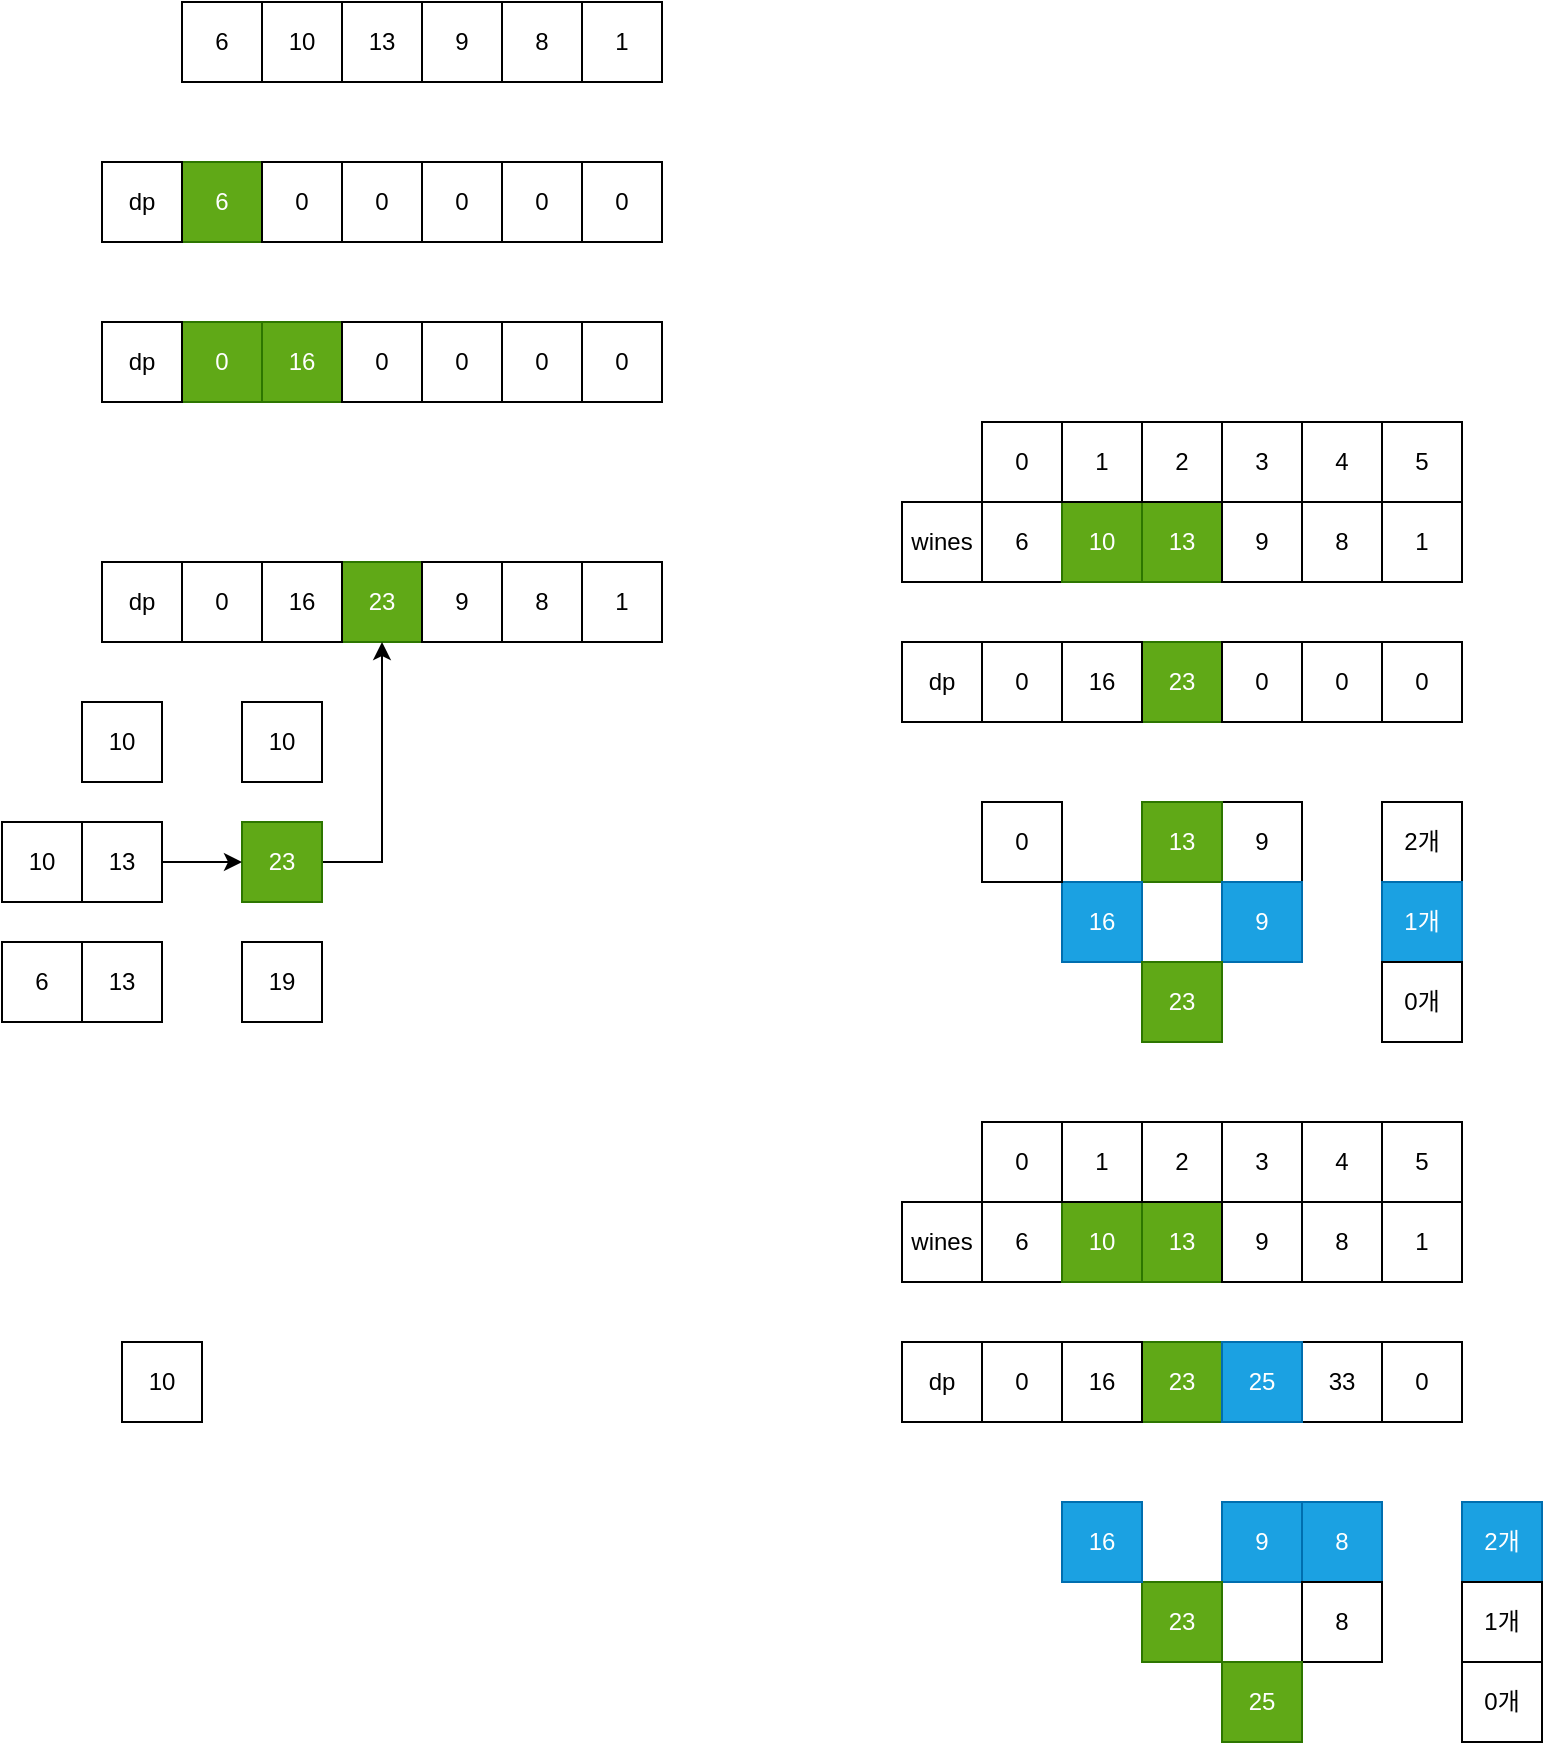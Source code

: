 <mxfile version="15.8.7" type="device"><diagram id="3NG4-mJQBPxdRthgur4B" name="페이지-1"><mxGraphModel dx="677" dy="408" grid="1" gridSize="10" guides="1" tooltips="1" connect="1" arrows="1" fold="1" page="1" pageScale="1" pageWidth="10000" pageHeight="10000" math="0" shadow="0"><root><mxCell id="0"/><mxCell id="1" parent="0"/><mxCell id="swZgw-Uj9TQpZTlWIvf7-1" value="6" style="rounded=0;whiteSpace=wrap;html=1;" parent="1" vertex="1"><mxGeometry x="440" y="320" width="40" height="40" as="geometry"/></mxCell><mxCell id="swZgw-Uj9TQpZTlWIvf7-2" value="10" style="rounded=0;whiteSpace=wrap;html=1;" parent="1" vertex="1"><mxGeometry x="480" y="320" width="40" height="40" as="geometry"/></mxCell><mxCell id="swZgw-Uj9TQpZTlWIvf7-3" value="13" style="rounded=0;whiteSpace=wrap;html=1;" parent="1" vertex="1"><mxGeometry x="520" y="320" width="40" height="40" as="geometry"/></mxCell><mxCell id="swZgw-Uj9TQpZTlWIvf7-4" value="9" style="rounded=0;whiteSpace=wrap;html=1;" parent="1" vertex="1"><mxGeometry x="560" y="320" width="40" height="40" as="geometry"/></mxCell><mxCell id="swZgw-Uj9TQpZTlWIvf7-5" value="8" style="rounded=0;whiteSpace=wrap;html=1;" parent="1" vertex="1"><mxGeometry x="600" y="320" width="40" height="40" as="geometry"/></mxCell><mxCell id="swZgw-Uj9TQpZTlWIvf7-6" value="1" style="rounded=0;whiteSpace=wrap;html=1;" parent="1" vertex="1"><mxGeometry x="640" y="320" width="40" height="40" as="geometry"/></mxCell><mxCell id="swZgw-Uj9TQpZTlWIvf7-7" value="6" style="rounded=0;whiteSpace=wrap;html=1;" parent="1" vertex="1"><mxGeometry x="440" y="320" width="40" height="40" as="geometry"/></mxCell><mxCell id="swZgw-Uj9TQpZTlWIvf7-8" value="10" style="rounded=0;whiteSpace=wrap;html=1;" parent="1" vertex="1"><mxGeometry x="480" y="320" width="40" height="40" as="geometry"/></mxCell><mxCell id="swZgw-Uj9TQpZTlWIvf7-9" value="9" style="rounded=0;whiteSpace=wrap;html=1;" parent="1" vertex="1"><mxGeometry x="560" y="320" width="40" height="40" as="geometry"/></mxCell><mxCell id="ApfDhrFNUvS53JtxCNLJ-1" value="6" style="rounded=0;whiteSpace=wrap;html=1;fillColor=#60a917;fontColor=#ffffff;strokeColor=#2D7600;" vertex="1" parent="1"><mxGeometry x="440" y="400" width="40" height="40" as="geometry"/></mxCell><mxCell id="ApfDhrFNUvS53JtxCNLJ-2" value="6" style="rounded=0;whiteSpace=wrap;html=1;" vertex="1" parent="1"><mxGeometry x="440" y="480" width="40" height="40" as="geometry"/></mxCell><mxCell id="ApfDhrFNUvS53JtxCNLJ-3" value="10" style="rounded=0;whiteSpace=wrap;html=1;" vertex="1" parent="1"><mxGeometry x="480" y="480" width="40" height="40" as="geometry"/></mxCell><mxCell id="ApfDhrFNUvS53JtxCNLJ-4" value="0" style="rounded=0;whiteSpace=wrap;html=1;fillColor=#60a917;fontColor=#ffffff;strokeColor=#2D7600;" vertex="1" parent="1"><mxGeometry x="440" y="480" width="40" height="40" as="geometry"/></mxCell><mxCell id="ApfDhrFNUvS53JtxCNLJ-5" value="16" style="rounded=0;whiteSpace=wrap;html=1;fillColor=#60a917;fontColor=#ffffff;strokeColor=#2D7600;" vertex="1" parent="1"><mxGeometry x="480" y="480" width="40" height="40" as="geometry"/></mxCell><mxCell id="ApfDhrFNUvS53JtxCNLJ-6" value="6" style="rounded=0;whiteSpace=wrap;html=1;" vertex="1" parent="1"><mxGeometry x="440" y="600" width="40" height="40" as="geometry"/></mxCell><mxCell id="ApfDhrFNUvS53JtxCNLJ-7" value="10" style="rounded=0;whiteSpace=wrap;html=1;" vertex="1" parent="1"><mxGeometry x="480" y="600" width="40" height="40" as="geometry"/></mxCell><mxCell id="ApfDhrFNUvS53JtxCNLJ-8" value="23" style="rounded=0;whiteSpace=wrap;html=1;fillColor=#60a917;fontColor=#ffffff;strokeColor=#2D7600;" vertex="1" parent="1"><mxGeometry x="520" y="600" width="40" height="40" as="geometry"/></mxCell><mxCell id="ApfDhrFNUvS53JtxCNLJ-9" value="9" style="rounded=0;whiteSpace=wrap;html=1;" vertex="1" parent="1"><mxGeometry x="560" y="600" width="40" height="40" as="geometry"/></mxCell><mxCell id="ApfDhrFNUvS53JtxCNLJ-10" value="8" style="rounded=0;whiteSpace=wrap;html=1;" vertex="1" parent="1"><mxGeometry x="600" y="600" width="40" height="40" as="geometry"/></mxCell><mxCell id="ApfDhrFNUvS53JtxCNLJ-11" value="1" style="rounded=0;whiteSpace=wrap;html=1;" vertex="1" parent="1"><mxGeometry x="640" y="600" width="40" height="40" as="geometry"/></mxCell><mxCell id="ApfDhrFNUvS53JtxCNLJ-12" value="0" style="rounded=0;whiteSpace=wrap;html=1;" vertex="1" parent="1"><mxGeometry x="440" y="600" width="40" height="40" as="geometry"/></mxCell><mxCell id="ApfDhrFNUvS53JtxCNLJ-13" value="16" style="rounded=0;whiteSpace=wrap;html=1;" vertex="1" parent="1"><mxGeometry x="480" y="600" width="40" height="40" as="geometry"/></mxCell><mxCell id="ApfDhrFNUvS53JtxCNLJ-14" value="9" style="rounded=0;whiteSpace=wrap;html=1;" vertex="1" parent="1"><mxGeometry x="560" y="600" width="40" height="40" as="geometry"/></mxCell><mxCell id="ApfDhrFNUvS53JtxCNLJ-15" value="10" style="rounded=0;whiteSpace=wrap;html=1;" vertex="1" parent="1"><mxGeometry x="480" y="400" width="40" height="40" as="geometry"/></mxCell><mxCell id="ApfDhrFNUvS53JtxCNLJ-16" value="0" style="rounded=0;whiteSpace=wrap;html=1;" vertex="1" parent="1"><mxGeometry x="520" y="400" width="40" height="40" as="geometry"/></mxCell><mxCell id="ApfDhrFNUvS53JtxCNLJ-17" value="9" style="rounded=0;whiteSpace=wrap;html=1;" vertex="1" parent="1"><mxGeometry x="560" y="400" width="40" height="40" as="geometry"/></mxCell><mxCell id="ApfDhrFNUvS53JtxCNLJ-18" value="0" style="rounded=0;whiteSpace=wrap;html=1;" vertex="1" parent="1"><mxGeometry x="600" y="400" width="40" height="40" as="geometry"/></mxCell><mxCell id="ApfDhrFNUvS53JtxCNLJ-19" value="0" style="rounded=0;whiteSpace=wrap;html=1;" vertex="1" parent="1"><mxGeometry x="640" y="400" width="40" height="40" as="geometry"/></mxCell><mxCell id="ApfDhrFNUvS53JtxCNLJ-20" value="0" style="rounded=0;whiteSpace=wrap;html=1;" vertex="1" parent="1"><mxGeometry x="480" y="400" width="40" height="40" as="geometry"/></mxCell><mxCell id="ApfDhrFNUvS53JtxCNLJ-21" value="0" style="rounded=0;whiteSpace=wrap;html=1;" vertex="1" parent="1"><mxGeometry x="560" y="400" width="40" height="40" as="geometry"/></mxCell><mxCell id="ApfDhrFNUvS53JtxCNLJ-22" value="dp" style="rounded=0;whiteSpace=wrap;html=1;" vertex="1" parent="1"><mxGeometry x="400" y="400" width="40" height="40" as="geometry"/></mxCell><mxCell id="ApfDhrFNUvS53JtxCNLJ-23" value="dp" style="rounded=0;whiteSpace=wrap;html=1;" vertex="1" parent="1"><mxGeometry x="400" y="480" width="40" height="40" as="geometry"/></mxCell><mxCell id="ApfDhrFNUvS53JtxCNLJ-25" value="0" style="rounded=0;whiteSpace=wrap;html=1;" vertex="1" parent="1"><mxGeometry x="520" y="480" width="40" height="40" as="geometry"/></mxCell><mxCell id="ApfDhrFNUvS53JtxCNLJ-26" value="0" style="rounded=0;whiteSpace=wrap;html=1;" vertex="1" parent="1"><mxGeometry x="560" y="480" width="40" height="40" as="geometry"/></mxCell><mxCell id="ApfDhrFNUvS53JtxCNLJ-27" value="0" style="rounded=0;whiteSpace=wrap;html=1;" vertex="1" parent="1"><mxGeometry x="600" y="480" width="40" height="40" as="geometry"/></mxCell><mxCell id="ApfDhrFNUvS53JtxCNLJ-28" value="0" style="rounded=0;whiteSpace=wrap;html=1;" vertex="1" parent="1"><mxGeometry x="640" y="480" width="40" height="40" as="geometry"/></mxCell><mxCell id="ApfDhrFNUvS53JtxCNLJ-29" value="dp" style="rounded=0;whiteSpace=wrap;html=1;" vertex="1" parent="1"><mxGeometry x="400" y="600" width="40" height="40" as="geometry"/></mxCell><mxCell id="ApfDhrFNUvS53JtxCNLJ-44" style="edgeStyle=orthogonalEdgeStyle;rounded=0;orthogonalLoop=1;jettySize=auto;html=1;entryX=0.5;entryY=1;entryDx=0;entryDy=0;" edge="1" parent="1" source="ApfDhrFNUvS53JtxCNLJ-31" target="ApfDhrFNUvS53JtxCNLJ-8"><mxGeometry relative="1" as="geometry"/></mxCell><mxCell id="ApfDhrFNUvS53JtxCNLJ-31" value="23" style="rounded=0;whiteSpace=wrap;html=1;fillColor=#60a917;fontColor=#ffffff;strokeColor=#2D7600;" vertex="1" parent="1"><mxGeometry x="470" y="730" width="40" height="40" as="geometry"/></mxCell><mxCell id="ApfDhrFNUvS53JtxCNLJ-33" value="10" style="rounded=0;whiteSpace=wrap;html=1;" vertex="1" parent="1"><mxGeometry x="410" y="990" width="40" height="40" as="geometry"/></mxCell><mxCell id="ApfDhrFNUvS53JtxCNLJ-34" value="13" style="rounded=0;whiteSpace=wrap;html=1;" vertex="1" parent="1"><mxGeometry x="390" y="790" width="40" height="40" as="geometry"/></mxCell><mxCell id="ApfDhrFNUvS53JtxCNLJ-35" value="6" style="rounded=0;whiteSpace=wrap;html=1;" vertex="1" parent="1"><mxGeometry x="350" y="790" width="40" height="40" as="geometry"/></mxCell><mxCell id="ApfDhrFNUvS53JtxCNLJ-37" value="10" style="rounded=0;whiteSpace=wrap;html=1;" vertex="1" parent="1"><mxGeometry x="390" y="670" width="40" height="40" as="geometry"/></mxCell><mxCell id="ApfDhrFNUvS53JtxCNLJ-38" value="10" style="rounded=0;whiteSpace=wrap;html=1;" vertex="1" parent="1"><mxGeometry x="350" y="730" width="40" height="40" as="geometry"/></mxCell><mxCell id="ApfDhrFNUvS53JtxCNLJ-41" value="" style="edgeStyle=orthogonalEdgeStyle;rounded=0;orthogonalLoop=1;jettySize=auto;html=1;" edge="1" parent="1" source="ApfDhrFNUvS53JtxCNLJ-39" target="ApfDhrFNUvS53JtxCNLJ-31"><mxGeometry relative="1" as="geometry"/></mxCell><mxCell id="ApfDhrFNUvS53JtxCNLJ-39" value="13" style="rounded=0;whiteSpace=wrap;html=1;" vertex="1" parent="1"><mxGeometry x="390" y="730" width="40" height="40" as="geometry"/></mxCell><mxCell id="ApfDhrFNUvS53JtxCNLJ-40" value="10" style="rounded=0;whiteSpace=wrap;html=1;" vertex="1" parent="1"><mxGeometry x="350" y="730" width="40" height="40" as="geometry"/></mxCell><mxCell id="ApfDhrFNUvS53JtxCNLJ-42" value="10" style="rounded=0;whiteSpace=wrap;html=1;" vertex="1" parent="1"><mxGeometry x="470" y="670" width="40" height="40" as="geometry"/></mxCell><mxCell id="ApfDhrFNUvS53JtxCNLJ-43" value="19" style="rounded=0;whiteSpace=wrap;html=1;" vertex="1" parent="1"><mxGeometry x="470" y="790" width="40" height="40" as="geometry"/></mxCell><mxCell id="ApfDhrFNUvS53JtxCNLJ-45" value="6" style="rounded=0;whiteSpace=wrap;html=1;" vertex="1" parent="1"><mxGeometry x="840" y="640" width="40" height="40" as="geometry"/></mxCell><mxCell id="ApfDhrFNUvS53JtxCNLJ-46" value="10" style="rounded=0;whiteSpace=wrap;html=1;" vertex="1" parent="1"><mxGeometry x="880" y="640" width="40" height="40" as="geometry"/></mxCell><mxCell id="ApfDhrFNUvS53JtxCNLJ-47" value="23" style="rounded=0;whiteSpace=wrap;html=1;fillColor=#60a917;fontColor=#ffffff;strokeColor=#2D7600;" vertex="1" parent="1"><mxGeometry x="920" y="640" width="40" height="40" as="geometry"/></mxCell><mxCell id="ApfDhrFNUvS53JtxCNLJ-48" value="9" style="rounded=0;whiteSpace=wrap;html=1;" vertex="1" parent="1"><mxGeometry x="960" y="640" width="40" height="40" as="geometry"/></mxCell><mxCell id="ApfDhrFNUvS53JtxCNLJ-49" value="0" style="rounded=0;whiteSpace=wrap;html=1;" vertex="1" parent="1"><mxGeometry x="1000" y="640" width="40" height="40" as="geometry"/></mxCell><mxCell id="ApfDhrFNUvS53JtxCNLJ-50" value="0" style="rounded=0;whiteSpace=wrap;html=1;" vertex="1" parent="1"><mxGeometry x="1040" y="640" width="40" height="40" as="geometry"/></mxCell><mxCell id="ApfDhrFNUvS53JtxCNLJ-51" value="0" style="rounded=0;whiteSpace=wrap;html=1;" vertex="1" parent="1"><mxGeometry x="840" y="640" width="40" height="40" as="geometry"/></mxCell><mxCell id="ApfDhrFNUvS53JtxCNLJ-52" value="16" style="rounded=0;whiteSpace=wrap;html=1;" vertex="1" parent="1"><mxGeometry x="880" y="640" width="40" height="40" as="geometry"/></mxCell><mxCell id="ApfDhrFNUvS53JtxCNLJ-53" value="0" style="rounded=0;whiteSpace=wrap;html=1;" vertex="1" parent="1"><mxGeometry x="960" y="640" width="40" height="40" as="geometry"/></mxCell><mxCell id="ApfDhrFNUvS53JtxCNLJ-54" value="6" style="rounded=0;whiteSpace=wrap;html=1;" vertex="1" parent="1"><mxGeometry x="840" y="570" width="40" height="40" as="geometry"/></mxCell><mxCell id="ApfDhrFNUvS53JtxCNLJ-55" value="10" style="rounded=0;whiteSpace=wrap;html=1;fillColor=#60a917;fontColor=#ffffff;strokeColor=#2D7600;" vertex="1" parent="1"><mxGeometry x="880" y="570" width="40" height="40" as="geometry"/></mxCell><mxCell id="ApfDhrFNUvS53JtxCNLJ-56" value="13" style="rounded=0;whiteSpace=wrap;html=1;fillColor=#60a917;fontColor=#ffffff;strokeColor=#2D7600;" vertex="1" parent="1"><mxGeometry x="920" y="570" width="40" height="40" as="geometry"/></mxCell><mxCell id="ApfDhrFNUvS53JtxCNLJ-57" value="9" style="rounded=0;whiteSpace=wrap;html=1;" vertex="1" parent="1"><mxGeometry x="960" y="570" width="40" height="40" as="geometry"/></mxCell><mxCell id="ApfDhrFNUvS53JtxCNLJ-58" value="8" style="rounded=0;whiteSpace=wrap;html=1;" vertex="1" parent="1"><mxGeometry x="1000" y="570" width="40" height="40" as="geometry"/></mxCell><mxCell id="ApfDhrFNUvS53JtxCNLJ-59" value="1" style="rounded=0;whiteSpace=wrap;html=1;" vertex="1" parent="1"><mxGeometry x="1040" y="570" width="40" height="40" as="geometry"/></mxCell><mxCell id="ApfDhrFNUvS53JtxCNLJ-60" value="6" style="rounded=0;whiteSpace=wrap;html=1;" vertex="1" parent="1"><mxGeometry x="840" y="570" width="40" height="40" as="geometry"/></mxCell><mxCell id="ApfDhrFNUvS53JtxCNLJ-61" value="10" style="rounded=0;whiteSpace=wrap;html=1;fillColor=#60a917;fontColor=#ffffff;strokeColor=#2D7600;" vertex="1" parent="1"><mxGeometry x="880" y="570" width="40" height="40" as="geometry"/></mxCell><mxCell id="ApfDhrFNUvS53JtxCNLJ-62" value="9" style="rounded=0;whiteSpace=wrap;html=1;" vertex="1" parent="1"><mxGeometry x="960" y="570" width="40" height="40" as="geometry"/></mxCell><mxCell id="ApfDhrFNUvS53JtxCNLJ-63" value="6" style="rounded=0;whiteSpace=wrap;html=1;" vertex="1" parent="1"><mxGeometry x="840" y="530" width="40" height="40" as="geometry"/></mxCell><mxCell id="ApfDhrFNUvS53JtxCNLJ-64" value="10" style="rounded=0;whiteSpace=wrap;html=1;" vertex="1" parent="1"><mxGeometry x="880" y="530" width="40" height="40" as="geometry"/></mxCell><mxCell id="ApfDhrFNUvS53JtxCNLJ-65" value="2" style="rounded=0;whiteSpace=wrap;html=1;" vertex="1" parent="1"><mxGeometry x="920" y="530" width="40" height="40" as="geometry"/></mxCell><mxCell id="ApfDhrFNUvS53JtxCNLJ-66" value="9" style="rounded=0;whiteSpace=wrap;html=1;" vertex="1" parent="1"><mxGeometry x="960" y="530" width="40" height="40" as="geometry"/></mxCell><mxCell id="ApfDhrFNUvS53JtxCNLJ-67" value="4" style="rounded=0;whiteSpace=wrap;html=1;" vertex="1" parent="1"><mxGeometry x="1000" y="530" width="40" height="40" as="geometry"/></mxCell><mxCell id="ApfDhrFNUvS53JtxCNLJ-68" value="5" style="rounded=0;whiteSpace=wrap;html=1;" vertex="1" parent="1"><mxGeometry x="1040" y="530" width="40" height="40" as="geometry"/></mxCell><mxCell id="ApfDhrFNUvS53JtxCNLJ-69" value="0" style="rounded=0;whiteSpace=wrap;html=1;" vertex="1" parent="1"><mxGeometry x="840" y="530" width="40" height="40" as="geometry"/></mxCell><mxCell id="ApfDhrFNUvS53JtxCNLJ-70" value="1" style="rounded=0;whiteSpace=wrap;html=1;" vertex="1" parent="1"><mxGeometry x="880" y="530" width="40" height="40" as="geometry"/></mxCell><mxCell id="ApfDhrFNUvS53JtxCNLJ-71" value="3" style="rounded=0;whiteSpace=wrap;html=1;" vertex="1" parent="1"><mxGeometry x="960" y="530" width="40" height="40" as="geometry"/></mxCell><mxCell id="ApfDhrFNUvS53JtxCNLJ-72" value="wines" style="rounded=0;whiteSpace=wrap;html=1;" vertex="1" parent="1"><mxGeometry x="800" y="570" width="40" height="40" as="geometry"/></mxCell><mxCell id="ApfDhrFNUvS53JtxCNLJ-73" value="dp" style="rounded=0;whiteSpace=wrap;html=1;" vertex="1" parent="1"><mxGeometry x="800" y="640" width="40" height="40" as="geometry"/></mxCell><mxCell id="ApfDhrFNUvS53JtxCNLJ-78" value="9" style="rounded=0;whiteSpace=wrap;html=1;" vertex="1" parent="1"><mxGeometry x="960" y="720" width="40" height="40" as="geometry"/></mxCell><mxCell id="ApfDhrFNUvS53JtxCNLJ-79" value="13" style="rounded=0;whiteSpace=wrap;html=1;fillColor=#60a917;fontColor=#ffffff;strokeColor=#2D7600;" vertex="1" parent="1"><mxGeometry x="920" y="720" width="40" height="40" as="geometry"/></mxCell><mxCell id="ApfDhrFNUvS53JtxCNLJ-81" value="9" style="rounded=0;whiteSpace=wrap;html=1;fillColor=#1ba1e2;fontColor=#ffffff;strokeColor=#006EAF;" vertex="1" parent="1"><mxGeometry x="960" y="760" width="40" height="40" as="geometry"/></mxCell><mxCell id="ApfDhrFNUvS53JtxCNLJ-82" value="16" style="rounded=0;whiteSpace=wrap;html=1;fillColor=#1ba1e2;fontColor=#ffffff;strokeColor=#006EAF;" vertex="1" parent="1"><mxGeometry x="880" y="760" width="40" height="40" as="geometry"/></mxCell><mxCell id="ApfDhrFNUvS53JtxCNLJ-83" value="0" style="rounded=0;whiteSpace=wrap;html=1;" vertex="1" parent="1"><mxGeometry x="840" y="720" width="40" height="40" as="geometry"/></mxCell><mxCell id="ApfDhrFNUvS53JtxCNLJ-84" value="23" style="rounded=0;whiteSpace=wrap;html=1;fillColor=#60a917;fontColor=#ffffff;strokeColor=#2D7600;" vertex="1" parent="1"><mxGeometry x="920" y="800" width="40" height="40" as="geometry"/></mxCell><mxCell id="ApfDhrFNUvS53JtxCNLJ-85" value="2개" style="rounded=0;whiteSpace=wrap;html=1;" vertex="1" parent="1"><mxGeometry x="1040" y="720" width="40" height="40" as="geometry"/></mxCell><mxCell id="ApfDhrFNUvS53JtxCNLJ-86" value="1개" style="rounded=0;whiteSpace=wrap;html=1;fillColor=#1ba1e2;fontColor=#ffffff;strokeColor=#006EAF;" vertex="1" parent="1"><mxGeometry x="1040" y="760" width="40" height="40" as="geometry"/></mxCell><mxCell id="ApfDhrFNUvS53JtxCNLJ-87" value="0개" style="rounded=0;whiteSpace=wrap;html=1;" vertex="1" parent="1"><mxGeometry x="1040" y="800" width="40" height="40" as="geometry"/></mxCell><mxCell id="ApfDhrFNUvS53JtxCNLJ-88" value="6" style="rounded=0;whiteSpace=wrap;html=1;" vertex="1" parent="1"><mxGeometry x="840" y="990" width="40" height="40" as="geometry"/></mxCell><mxCell id="ApfDhrFNUvS53JtxCNLJ-89" value="10" style="rounded=0;whiteSpace=wrap;html=1;" vertex="1" parent="1"><mxGeometry x="880" y="990" width="40" height="40" as="geometry"/></mxCell><mxCell id="ApfDhrFNUvS53JtxCNLJ-90" value="23" style="rounded=0;whiteSpace=wrap;html=1;fillColor=#60a917;fontColor=#ffffff;strokeColor=#2D7600;" vertex="1" parent="1"><mxGeometry x="920" y="990" width="40" height="40" as="geometry"/></mxCell><mxCell id="ApfDhrFNUvS53JtxCNLJ-91" value="9" style="rounded=0;whiteSpace=wrap;html=1;" vertex="1" parent="1"><mxGeometry x="960" y="990" width="40" height="40" as="geometry"/></mxCell><mxCell id="ApfDhrFNUvS53JtxCNLJ-92" value="33" style="rounded=0;whiteSpace=wrap;html=1;" vertex="1" parent="1"><mxGeometry x="1000" y="990" width="40" height="40" as="geometry"/></mxCell><mxCell id="ApfDhrFNUvS53JtxCNLJ-93" value="0" style="rounded=0;whiteSpace=wrap;html=1;" vertex="1" parent="1"><mxGeometry x="1040" y="990" width="40" height="40" as="geometry"/></mxCell><mxCell id="ApfDhrFNUvS53JtxCNLJ-94" value="0" style="rounded=0;whiteSpace=wrap;html=1;" vertex="1" parent="1"><mxGeometry x="840" y="990" width="40" height="40" as="geometry"/></mxCell><mxCell id="ApfDhrFNUvS53JtxCNLJ-95" value="16" style="rounded=0;whiteSpace=wrap;html=1;" vertex="1" parent="1"><mxGeometry x="880" y="990" width="40" height="40" as="geometry"/></mxCell><mxCell id="ApfDhrFNUvS53JtxCNLJ-96" value="25" style="rounded=0;whiteSpace=wrap;html=1;fillColor=#1ba1e2;fontColor=#ffffff;strokeColor=#006EAF;" vertex="1" parent="1"><mxGeometry x="960" y="990" width="40" height="40" as="geometry"/></mxCell><mxCell id="ApfDhrFNUvS53JtxCNLJ-97" value="6" style="rounded=0;whiteSpace=wrap;html=1;" vertex="1" parent="1"><mxGeometry x="840" y="920" width="40" height="40" as="geometry"/></mxCell><mxCell id="ApfDhrFNUvS53JtxCNLJ-98" value="10" style="rounded=0;whiteSpace=wrap;html=1;fillColor=#60a917;fontColor=#ffffff;strokeColor=#2D7600;" vertex="1" parent="1"><mxGeometry x="880" y="920" width="40" height="40" as="geometry"/></mxCell><mxCell id="ApfDhrFNUvS53JtxCNLJ-99" value="13" style="rounded=0;whiteSpace=wrap;html=1;fillColor=#60a917;fontColor=#ffffff;strokeColor=#2D7600;" vertex="1" parent="1"><mxGeometry x="920" y="920" width="40" height="40" as="geometry"/></mxCell><mxCell id="ApfDhrFNUvS53JtxCNLJ-100" value="9" style="rounded=0;whiteSpace=wrap;html=1;" vertex="1" parent="1"><mxGeometry x="960" y="920" width="40" height="40" as="geometry"/></mxCell><mxCell id="ApfDhrFNUvS53JtxCNLJ-101" value="8" style="rounded=0;whiteSpace=wrap;html=1;" vertex="1" parent="1"><mxGeometry x="1000" y="920" width="40" height="40" as="geometry"/></mxCell><mxCell id="ApfDhrFNUvS53JtxCNLJ-102" value="1" style="rounded=0;whiteSpace=wrap;html=1;" vertex="1" parent="1"><mxGeometry x="1040" y="920" width="40" height="40" as="geometry"/></mxCell><mxCell id="ApfDhrFNUvS53JtxCNLJ-103" value="6" style="rounded=0;whiteSpace=wrap;html=1;" vertex="1" parent="1"><mxGeometry x="840" y="920" width="40" height="40" as="geometry"/></mxCell><mxCell id="ApfDhrFNUvS53JtxCNLJ-104" value="10" style="rounded=0;whiteSpace=wrap;html=1;fillColor=#60a917;fontColor=#ffffff;strokeColor=#2D7600;" vertex="1" parent="1"><mxGeometry x="880" y="920" width="40" height="40" as="geometry"/></mxCell><mxCell id="ApfDhrFNUvS53JtxCNLJ-105" value="9" style="rounded=0;whiteSpace=wrap;html=1;" vertex="1" parent="1"><mxGeometry x="960" y="920" width="40" height="40" as="geometry"/></mxCell><mxCell id="ApfDhrFNUvS53JtxCNLJ-106" value="6" style="rounded=0;whiteSpace=wrap;html=1;" vertex="1" parent="1"><mxGeometry x="840" y="880" width="40" height="40" as="geometry"/></mxCell><mxCell id="ApfDhrFNUvS53JtxCNLJ-107" value="10" style="rounded=0;whiteSpace=wrap;html=1;" vertex="1" parent="1"><mxGeometry x="880" y="880" width="40" height="40" as="geometry"/></mxCell><mxCell id="ApfDhrFNUvS53JtxCNLJ-108" value="2" style="rounded=0;whiteSpace=wrap;html=1;" vertex="1" parent="1"><mxGeometry x="920" y="880" width="40" height="40" as="geometry"/></mxCell><mxCell id="ApfDhrFNUvS53JtxCNLJ-109" value="9" style="rounded=0;whiteSpace=wrap;html=1;" vertex="1" parent="1"><mxGeometry x="960" y="880" width="40" height="40" as="geometry"/></mxCell><mxCell id="ApfDhrFNUvS53JtxCNLJ-110" value="4" style="rounded=0;whiteSpace=wrap;html=1;" vertex="1" parent="1"><mxGeometry x="1000" y="880" width="40" height="40" as="geometry"/></mxCell><mxCell id="ApfDhrFNUvS53JtxCNLJ-111" value="5" style="rounded=0;whiteSpace=wrap;html=1;" vertex="1" parent="1"><mxGeometry x="1040" y="880" width="40" height="40" as="geometry"/></mxCell><mxCell id="ApfDhrFNUvS53JtxCNLJ-112" value="0" style="rounded=0;whiteSpace=wrap;html=1;" vertex="1" parent="1"><mxGeometry x="840" y="880" width="40" height="40" as="geometry"/></mxCell><mxCell id="ApfDhrFNUvS53JtxCNLJ-113" value="1" style="rounded=0;whiteSpace=wrap;html=1;" vertex="1" parent="1"><mxGeometry x="880" y="880" width="40" height="40" as="geometry"/></mxCell><mxCell id="ApfDhrFNUvS53JtxCNLJ-114" value="3" style="rounded=0;whiteSpace=wrap;html=1;" vertex="1" parent="1"><mxGeometry x="960" y="880" width="40" height="40" as="geometry"/></mxCell><mxCell id="ApfDhrFNUvS53JtxCNLJ-115" value="wines" style="rounded=0;whiteSpace=wrap;html=1;" vertex="1" parent="1"><mxGeometry x="800" y="920" width="40" height="40" as="geometry"/></mxCell><mxCell id="ApfDhrFNUvS53JtxCNLJ-116" value="dp" style="rounded=0;whiteSpace=wrap;html=1;" vertex="1" parent="1"><mxGeometry x="800" y="990" width="40" height="40" as="geometry"/></mxCell><mxCell id="ApfDhrFNUvS53JtxCNLJ-117" value="8" style="rounded=0;whiteSpace=wrap;html=1;fillColor=#1ba1e2;fontColor=#ffffff;strokeColor=#006EAF;" vertex="1" parent="1"><mxGeometry x="1000" y="1070" width="40" height="40" as="geometry"/></mxCell><mxCell id="ApfDhrFNUvS53JtxCNLJ-118" value="9" style="rounded=0;whiteSpace=wrap;html=1;fillColor=#1ba1e2;fontColor=#ffffff;strokeColor=#006EAF;" vertex="1" parent="1"><mxGeometry x="960" y="1070" width="40" height="40" as="geometry"/></mxCell><mxCell id="ApfDhrFNUvS53JtxCNLJ-119" value="8" style="rounded=0;whiteSpace=wrap;html=1;" vertex="1" parent="1"><mxGeometry x="1000" y="1110" width="40" height="40" as="geometry"/></mxCell><mxCell id="ApfDhrFNUvS53JtxCNLJ-120" value="23" style="rounded=0;whiteSpace=wrap;html=1;fillColor=#60a917;fontColor=#ffffff;strokeColor=#2D7600;" vertex="1" parent="1"><mxGeometry x="920" y="1110" width="40" height="40" as="geometry"/></mxCell><mxCell id="ApfDhrFNUvS53JtxCNLJ-121" value="16" style="rounded=0;whiteSpace=wrap;html=1;fillColor=#1ba1e2;fontColor=#ffffff;strokeColor=#006EAF;" vertex="1" parent="1"><mxGeometry x="880" y="1070" width="40" height="40" as="geometry"/></mxCell><mxCell id="ApfDhrFNUvS53JtxCNLJ-122" value="25" style="rounded=0;whiteSpace=wrap;html=1;fillColor=#60a917;fontColor=#ffffff;strokeColor=#2D7600;" vertex="1" parent="1"><mxGeometry x="960" y="1150" width="40" height="40" as="geometry"/></mxCell><mxCell id="ApfDhrFNUvS53JtxCNLJ-123" value="2개" style="rounded=0;whiteSpace=wrap;html=1;fillColor=#1ba1e2;fontColor=#ffffff;strokeColor=#006EAF;" vertex="1" parent="1"><mxGeometry x="1080" y="1070" width="40" height="40" as="geometry"/></mxCell><mxCell id="ApfDhrFNUvS53JtxCNLJ-124" value="1개" style="rounded=0;whiteSpace=wrap;html=1;" vertex="1" parent="1"><mxGeometry x="1080" y="1110" width="40" height="40" as="geometry"/></mxCell><mxCell id="ApfDhrFNUvS53JtxCNLJ-125" value="0개" style="rounded=0;whiteSpace=wrap;html=1;" vertex="1" parent="1"><mxGeometry x="1080" y="1150" width="40" height="40" as="geometry"/></mxCell></root></mxGraphModel></diagram></mxfile>